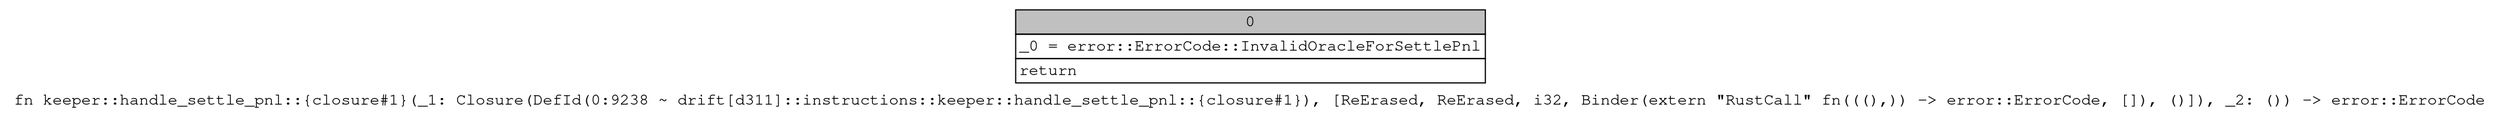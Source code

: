digraph Mir_0_9238 {
    graph [fontname="Courier, monospace"];
    node [fontname="Courier, monospace"];
    edge [fontname="Courier, monospace"];
    label=<fn keeper::handle_settle_pnl::{closure#1}(_1: Closure(DefId(0:9238 ~ drift[d311]::instructions::keeper::handle_settle_pnl::{closure#1}), [ReErased, ReErased, i32, Binder(extern &quot;RustCall&quot; fn(((),)) -&gt; error::ErrorCode, []), ()]), _2: ()) -&gt; error::ErrorCode<br align="left"/>>;
    bb0__0_9238 [shape="none", label=<<table border="0" cellborder="1" cellspacing="0"><tr><td bgcolor="gray" align="center" colspan="1">0</td></tr><tr><td align="left" balign="left">_0 = error::ErrorCode::InvalidOracleForSettlePnl<br/></td></tr><tr><td align="left">return</td></tr></table>>];
}
